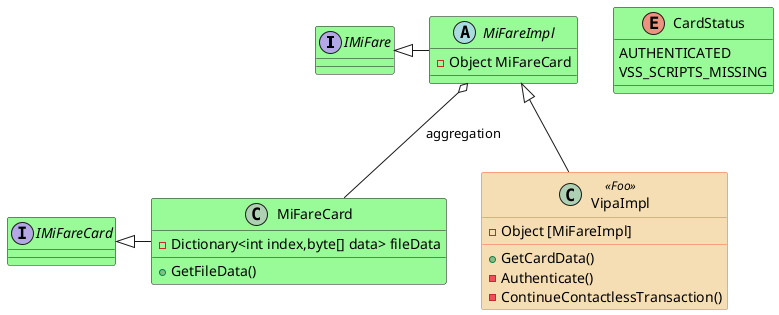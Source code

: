 @startuml
'https://plantuml.com/class-diagram

' reference
' https://plantuml.com/class-diagram

interface IMiFare
interface IMiFareCard

MiFareImpl o-- MiFareCard : aggregation
IMiFareCard <|- MiFareCard
IMiFare <|- MiFareImpl
MiFareImpl <|-- VipaImpl

skinparam class {
    BackgroundColor PaleGreen
    ArrowColor SeaGreen
    'BorderColor Red
    BackgroundColor<<Foo>> Wheat
    BorderColor<<Foo>> Tomato
}

class MiFareCard {
    -Dictionary<int index,byte[] data> fileData
    +GetFileData()
}

abstract class MiFareImpl {
    -Object MiFareCard
}

class VipaImpl <<Foo>> {
    -Object [MiFareImpl]
    +GetCardData()
    -Authenticate()
    -ContinueContactlessTransaction()
}

enum CardStatus {
AUTHENTICATED
VSS_SCRIPTS_MISSING
}

@enduml